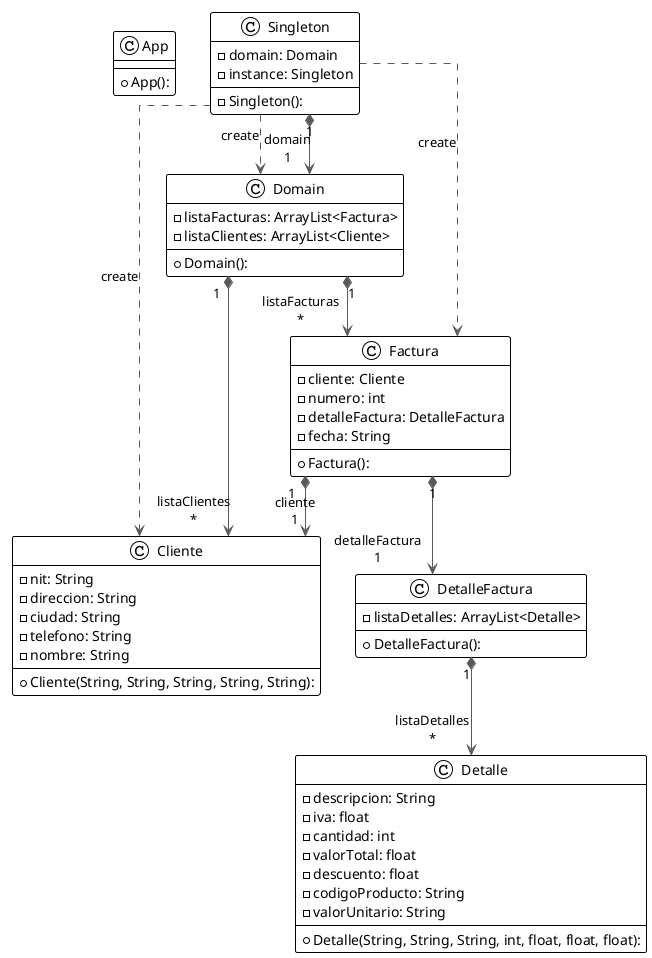 @startuml

!theme plain
top to bottom direction
skinparam linetype ortho

class App {
  + App(): 
}
class Cliente {
  + Cliente(String, String, String, String, String): 
  - nit: String
  - direccion: String
  - ciudad: String
  - telefono: String
  - nombre: String
}
class Detalle {
  + Detalle(String, String, String, int, float, float, float): 
  - descripcion: String
  - iva: float
  - cantidad: int
  - valorTotal: float
  - descuento: float
  - codigoProducto: String
  - valorUnitario: String
}
class DetalleFactura {
  + DetalleFactura(): 
  - listaDetalles: ArrayList<Detalle>
}
class Domain {
  + Domain(): 
  - listaFacturas: ArrayList<Factura>
  - listaClientes: ArrayList<Cliente>
}
class Factura {
  + Factura(): 
  - cliente: Cliente
  - numero: int
  - detalleFactura: DetalleFactura
  - fecha: String
}
class Singleton {
  - Singleton(): 
  - domain: Domain
  - instance: Singleton
}

DetalleFactura "1" *-[#595959,plain]-> "listaDetalles\n*" Detalle        
Domain         "1" *-[#595959,plain]-> "listaClientes\n*" Cliente        
Domain         "1" *-[#595959,plain]-> "listaFacturas\n*" Factura        
Factura        "1" *-[#595959,plain]-> "cliente\n1" Cliente        
Factura        "1" *-[#595959,plain]-> "detalleFactura\n1" DetalleFactura 
Singleton       -[#595959,dashed]->  Cliente        : "«create»"
Singleton       -[#595959,dashed]->  Domain         : "«create»"
Singleton      "1" *-[#595959,plain]-> "domain\n1" Domain         
Singleton       -[#595959,dashed]->  Factura        : "«create»"
@enduml
